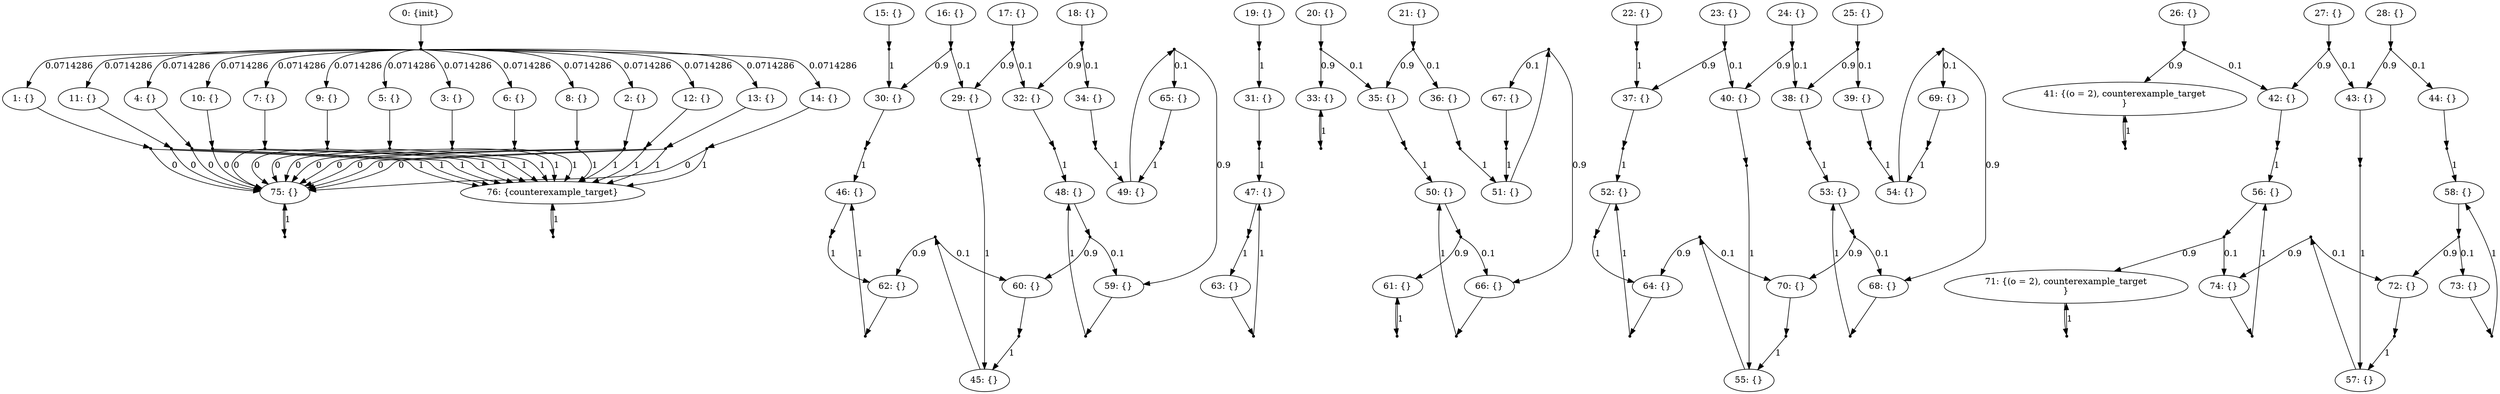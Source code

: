digraph model {
	0 [ label = "0: {init}" ];
	1 [ label = "1: {}" ];
	2 [ label = "2: {}" ];
	3 [ label = "3: {}" ];
	4 [ label = "4: {}" ];
	5 [ label = "5: {}" ];
	6 [ label = "6: {}" ];
	7 [ label = "7: {}" ];
	8 [ label = "8: {}" ];
	9 [ label = "9: {}" ];
	10 [ label = "10: {}" ];
	11 [ label = "11: {}" ];
	12 [ label = "12: {}" ];
	13 [ label = "13: {}" ];
	14 [ label = "14: {}" ];
	15 [ label = "15: {}" ];
	16 [ label = "16: {}" ];
	17 [ label = "17: {}" ];
	18 [ label = "18: {}" ];
	19 [ label = "19: {}" ];
	20 [ label = "20: {}" ];
	21 [ label = "21: {}" ];
	22 [ label = "22: {}" ];
	23 [ label = "23: {}" ];
	24 [ label = "24: {}" ];
	25 [ label = "25: {}" ];
	26 [ label = "26: {}" ];
	27 [ label = "27: {}" ];
	28 [ label = "28: {}" ];
	29 [ label = "29: {}" ];
	30 [ label = "30: {}" ];
	31 [ label = "31: {}" ];
	32 [ label = "32: {}" ];
	33 [ label = "33: {}" ];
	34 [ label = "34: {}" ];
	35 [ label = "35: {}" ];
	36 [ label = "36: {}" ];
	37 [ label = "37: {}" ];
	38 [ label = "38: {}" ];
	39 [ label = "39: {}" ];
	40 [ label = "40: {}" ];
	41 [ label = "41: {(o = 2), counterexample_target
}" ];
	42 [ label = "42: {}" ];
	43 [ label = "43: {}" ];
	44 [ label = "44: {}" ];
	45 [ label = "45: {}" ];
	46 [ label = "46: {}" ];
	47 [ label = "47: {}" ];
	48 [ label = "48: {}" ];
	49 [ label = "49: {}" ];
	50 [ label = "50: {}" ];
	51 [ label = "51: {}" ];
	52 [ label = "52: {}" ];
	53 [ label = "53: {}" ];
	54 [ label = "54: {}" ];
	55 [ label = "55: {}" ];
	56 [ label = "56: {}" ];
	57 [ label = "57: {}" ];
	58 [ label = "58: {}" ];
	59 [ label = "59: {}" ];
	60 [ label = "60: {}" ];
	61 [ label = "61: {}" ];
	62 [ label = "62: {}" ];
	63 [ label = "63: {}" ];
	64 [ label = "64: {}" ];
	65 [ label = "65: {}" ];
	66 [ label = "66: {}" ];
	67 [ label = "67: {}" ];
	68 [ label = "68: {}" ];
	69 [ label = "69: {}" ];
	70 [ label = "70: {}" ];
	71 [ label = "71: {(o = 2), counterexample_target
}" ];
	72 [ label = "72: {}" ];
	73 [ label = "73: {}" ];
	74 [ label = "74: {}" ];
	75 [ label = "75: {}" ];
	76 [ label = "76: {counterexample_target}" ];
	"0c0" [shape = "point"];
	0 -> "0c0";
	"0c0" -> 1 [ label= "0.0714286" ];
	"0c0" -> 2 [ label= "0.0714286" ];
	"0c0" -> 3 [ label= "0.0714286" ];
	"0c0" -> 4 [ label= "0.0714286" ];
	"0c0" -> 5 [ label= "0.0714286" ];
	"0c0" -> 6 [ label= "0.0714286" ];
	"0c0" -> 7 [ label= "0.0714286" ];
	"0c0" -> 8 [ label= "0.0714286" ];
	"0c0" -> 9 [ label= "0.0714286" ];
	"0c0" -> 10 [ label= "0.0714286" ];
	"0c0" -> 11 [ label= "0.0714286" ];
	"0c0" -> 12 [ label= "0.0714286" ];
	"0c0" -> 13 [ label= "0.0714286" ];
	"0c0" -> 14 [ label= "0.0714286" ];
	"1c0" [shape = "point"];
	1 -> "1c0";
	"1c0" -> 75 [ label= "0" ];
	"1c0" -> 76 [ label= "1" ];
	"2c0" [shape = "point"];
	2 -> "2c0";
	"2c0" -> 75 [ label= "0" ];
	"2c0" -> 76 [ label= "1" ];
	"3c0" [shape = "point"];
	3 -> "3c0";
	"3c0" -> 75 [ label= "0" ];
	"3c0" -> 76 [ label= "1" ];
	"4c0" [shape = "point"];
	4 -> "4c0";
	"4c0" -> 75 [ label= "0" ];
	"4c0" -> 76 [ label= "1" ];
	"5c0" [shape = "point"];
	5 -> "5c0";
	"5c0" -> 75 [ label= "0" ];
	"5c0" -> 76 [ label= "1" ];
	"6c0" [shape = "point"];
	6 -> "6c0";
	"6c0" -> 75 [ label= "0" ];
	"6c0" -> 76 [ label= "1" ];
	"7c0" [shape = "point"];
	7 -> "7c0";
	"7c0" -> 75 [ label= "0" ];
	"7c0" -> 76 [ label= "1" ];
	"8c0" [shape = "point"];
	8 -> "8c0";
	"8c0" -> 75 [ label= "0" ];
	"8c0" -> 76 [ label= "1" ];
	"9c0" [shape = "point"];
	9 -> "9c0";
	"9c0" -> 75 [ label= "0" ];
	"9c0" -> 76 [ label= "1" ];
	"10c0" [shape = "point"];
	10 -> "10c0";
	"10c0" -> 75 [ label= "0" ];
	"10c0" -> 76 [ label= "1" ];
	"11c0" [shape = "point"];
	11 -> "11c0";
	"11c0" -> 75 [ label= "0" ];
	"11c0" -> 76 [ label= "1" ];
	"12c0" [shape = "point"];
	12 -> "12c0";
	"12c0" -> 75 [ label= "0" ];
	"12c0" -> 76 [ label= "1" ];
	"13c0" [shape = "point"];
	13 -> "13c0";
	"13c0" -> 75 [ label= "0" ];
	"13c0" -> 76 [ label= "1" ];
	"14c0" [shape = "point"];
	14 -> "14c0";
	"14c0" -> 75 [ label= "0" ];
	"14c0" -> 76 [ label= "1" ];
	"15c0" [shape = "point"];
	15 -> "15c0";
	"15c0" -> 30 [ label= "1" ];
	"16c0" [shape = "point"];
	16 -> "16c0";
	"16c0" -> 29 [ label= "0.1" ];
	"16c0" -> 30 [ label= "0.9" ];
	"17c0" [shape = "point"];
	17 -> "17c0";
	"17c0" -> 29 [ label= "0.9" ];
	"17c0" -> 32 [ label= "0.1" ];
	"18c0" [shape = "point"];
	18 -> "18c0";
	"18c0" -> 32 [ label= "0.9" ];
	"18c0" -> 34 [ label= "0.1" ];
	"19c0" [shape = "point"];
	19 -> "19c0";
	"19c0" -> 31 [ label= "1" ];
	"20c0" [shape = "point"];
	20 -> "20c0";
	"20c0" -> 33 [ label= "0.9" ];
	"20c0" -> 35 [ label= "0.1" ];
	"21c0" [shape = "point"];
	21 -> "21c0";
	"21c0" -> 35 [ label= "0.9" ];
	"21c0" -> 36 [ label= "0.1" ];
	"22c0" [shape = "point"];
	22 -> "22c0";
	"22c0" -> 37 [ label= "1" ];
	"23c0" [shape = "point"];
	23 -> "23c0";
	"23c0" -> 37 [ label= "0.9" ];
	"23c0" -> 40 [ label= "0.1" ];
	"24c0" [shape = "point"];
	24 -> "24c0";
	"24c0" -> 38 [ label= "0.1" ];
	"24c0" -> 40 [ label= "0.9" ];
	"25c0" [shape = "point"];
	25 -> "25c0";
	"25c0" -> 38 [ label= "0.9" ];
	"25c0" -> 39 [ label= "0.1" ];
	"26c0" [shape = "point"];
	26 -> "26c0";
	"26c0" -> 41 [ label= "0.9" ];
	"26c0" -> 42 [ label= "0.1" ];
	"27c0" [shape = "point"];
	27 -> "27c0";
	"27c0" -> 42 [ label= "0.9" ];
	"27c0" -> 43 [ label= "0.1" ];
	"28c0" [shape = "point"];
	28 -> "28c0";
	"28c0" -> 43 [ label= "0.9" ];
	"28c0" -> 44 [ label= "0.1" ];
	"29c0" [shape = "point"];
	29 -> "29c0";
	"29c0" -> 45 [ label= "1" ];
	"30c0" [shape = "point"];
	30 -> "30c0";
	"30c0" -> 46 [ label= "1" ];
	"31c0" [shape = "point"];
	31 -> "31c0";
	"31c0" -> 47 [ label= "1" ];
	"32c0" [shape = "point"];
	32 -> "32c0";
	"32c0" -> 48 [ label= "1" ];
	"33c0" [shape = "point"];
	33 -> "33c0";
	"33c0" -> 33 [ label= "1" ];
	"34c0" [shape = "point"];
	34 -> "34c0";
	"34c0" -> 49 [ label= "1" ];
	"35c0" [shape = "point"];
	35 -> "35c0";
	"35c0" -> 50 [ label= "1" ];
	"36c0" [shape = "point"];
	36 -> "36c0";
	"36c0" -> 51 [ label= "1" ];
	"37c0" [shape = "point"];
	37 -> "37c0";
	"37c0" -> 52 [ label= "1" ];
	"38c0" [shape = "point"];
	38 -> "38c0";
	"38c0" -> 53 [ label= "1" ];
	"39c0" [shape = "point"];
	39 -> "39c0";
	"39c0" -> 54 [ label= "1" ];
	"40c0" [shape = "point"];
	40 -> "40c0";
	"40c0" -> 55 [ label= "1" ];
	"41c0" [shape = "point"];
	41 -> "41c0";
	"41c0" -> 41 [ label= "1" ];
	"42c0" [shape = "point"];
	42 -> "42c0";
	"42c0" -> 56 [ label= "1" ];
	"43c0" [shape = "point"];
	43 -> "43c0";
	"43c0" -> 57 [ label= "1" ];
	"44c0" [shape = "point"];
	44 -> "44c0";
	"44c0" -> 58 [ label= "1" ];
	"45c0" [shape = "point"];
	45 -> "45c0";
	"45c0" -> 60 [ label= "0.1" ];
	"45c0" -> 62 [ label= "0.9" ];
	"46c0" [shape = "point"];
	46 -> "46c0";
	"46c0" -> 62 [ label= "1" ];
	"47c0" [shape = "point"];
	47 -> "47c0";
	"47c0" -> 63 [ label= "1" ];
	"48c0" [shape = "point"];
	48 -> "48c0";
	"48c0" -> 59 [ label= "0.1" ];
	"48c0" -> 60 [ label= "0.9" ];
	"49c0" [shape = "point"];
	49 -> "49c0";
	"49c0" -> 59 [ label= "0.9" ];
	"49c0" -> 65 [ label= "0.1" ];
	"50c0" [shape = "point"];
	50 -> "50c0";
	"50c0" -> 61 [ label= "0.9" ];
	"50c0" -> 66 [ label= "0.1" ];
	"51c0" [shape = "point"];
	51 -> "51c0";
	"51c0" -> 66 [ label= "0.9" ];
	"51c0" -> 67 [ label= "0.1" ];
	"52c0" [shape = "point"];
	52 -> "52c0";
	"52c0" -> 64 [ label= "1" ];
	"53c0" [shape = "point"];
	53 -> "53c0";
	"53c0" -> 68 [ label= "0.1" ];
	"53c0" -> 70 [ label= "0.9" ];
	"54c0" [shape = "point"];
	54 -> "54c0";
	"54c0" -> 68 [ label= "0.9" ];
	"54c0" -> 69 [ label= "0.1" ];
	"55c0" [shape = "point"];
	55 -> "55c0";
	"55c0" -> 64 [ label= "0.9" ];
	"55c0" -> 70 [ label= "0.1" ];
	"56c0" [shape = "point"];
	56 -> "56c0";
	"56c0" -> 71 [ label= "0.9" ];
	"56c0" -> 74 [ label= "0.1" ];
	"57c0" [shape = "point"];
	57 -> "57c0";
	"57c0" -> 72 [ label= "0.1" ];
	"57c0" -> 74 [ label= "0.9" ];
	"58c0" [shape = "point"];
	58 -> "58c0";
	"58c0" -> 72 [ label= "0.9" ];
	"58c0" -> 73 [ label= "0.1" ];
	"59c0" [shape = "point"];
	59 -> "59c0";
	"59c0" -> 48 [ label= "1" ];
	"60c0" [shape = "point"];
	60 -> "60c0";
	"60c0" -> 45 [ label= "1" ];
	"61c0" [shape = "point"];
	61 -> "61c0";
	"61c0" -> 61 [ label= "1" ];
	"62c0" [shape = "point"];
	62 -> "62c0";
	"62c0" -> 46 [ label= "1" ];
	"63c0" [shape = "point"];
	63 -> "63c0";
	"63c0" -> 47 [ label= "1" ];
	"64c0" [shape = "point"];
	64 -> "64c0";
	"64c0" -> 52 [ label= "1" ];
	"65c0" [shape = "point"];
	65 -> "65c0";
	"65c0" -> 49 [ label= "1" ];
	"66c0" [shape = "point"];
	66 -> "66c0";
	"66c0" -> 50 [ label= "1" ];
	"67c0" [shape = "point"];
	67 -> "67c0";
	"67c0" -> 51 [ label= "1" ];
	"68c0" [shape = "point"];
	68 -> "68c0";
	"68c0" -> 53 [ label= "1" ];
	"69c0" [shape = "point"];
	69 -> "69c0";
	"69c0" -> 54 [ label= "1" ];
	"70c0" [shape = "point"];
	70 -> "70c0";
	"70c0" -> 55 [ label= "1" ];
	"71c0" [shape = "point"];
	71 -> "71c0";
	"71c0" -> 71 [ label= "1" ];
	"72c0" [shape = "point"];
	72 -> "72c0";
	"72c0" -> 57 [ label= "1" ];
	"73c0" [shape = "point"];
	73 -> "73c0";
	"73c0" -> 58 [ label= "1" ];
	"74c0" [shape = "point"];
	74 -> "74c0";
	"74c0" -> 56 [ label= "1" ];
	"75c0" [shape = "point"];
	75 -> "75c0";
	"75c0" -> 75 [ label= "1" ];
	"76c0" [shape = "point"];
	76 -> "76c0";
	"76c0" -> 76 [ label= "1" ];
}
